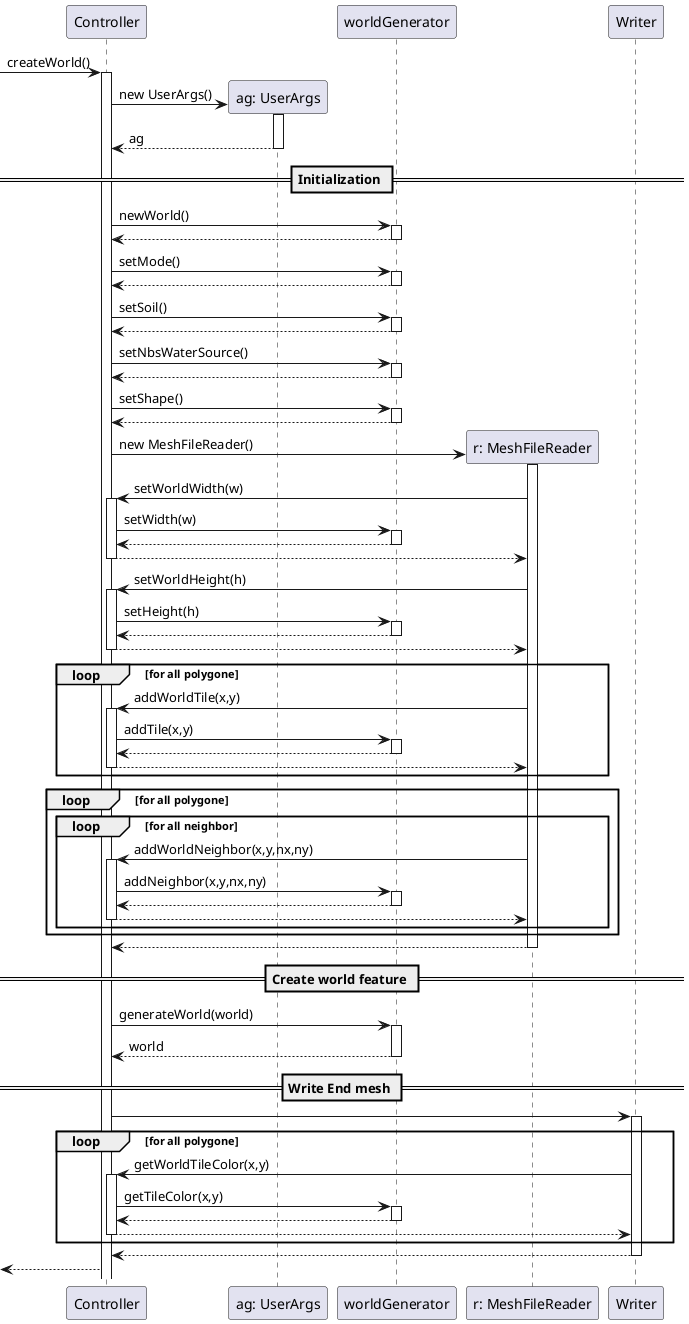 @startuml
participant Controller as C
[-> C: createWorld()
activate C
    create participant "ag: UserArgs" as AG
    C -> AG: new UserArgs()
    activate AG
        C <-- AG: ag
    deactivate AG

    == Initialization ==

    participant worldGenerator as WG
    C -> WG: newWorld()
    activate WG
        C <-- WG
    deactivate WG
    C -> WG: setMode()
    activate WG
        C <-- WG
    deactivate WG
    C -> WG: setSoil()
    activate WG
        C <-- WG
    deactivate WG
    C -> WG: setNbsWaterSource()
    activate WG
        C <-- WG
    deactivate WG
    C -> WG: setShape()
    activate WG
        C <-- WG
    deactivate WG
    create participant "r: MeshFileReader" as R
    C -> R: new MeshFileReader()
    activate R
        R -> C: setWorldWidth(w)
        activate C
            C -> WG: setWidth(w)
            activate WG
                C <-- WG
            deactivate WG
            C --> R
        deactivate C
        R -> C: setWorldHeight(h)
        activate C
            C -> WG: setHeight(h)
            activate WG
                C <-- WG
            deactivate WG
            C --> R
        deactivate C
        loop for all polygone
        R -> C: addWorldTile(x,y)
            activate C
                C -> WG: addTile(x,y)
                activate WG
                    C <-- WG
                deactivate WG
                C --> R
            deactivate C
        end
        loop for all polygone
            loop for all neighbor
                R -> C: addWorldNeighbor(x,y,nx,ny)
                activate C
                    C -> WG: addNeighbor(x,y,nx,ny)
                    activate WG
                        C <-- WG
                    deactivate WG
                    C --> R
                deactivate C
             end
        end
        C <-- R
    deactivate R

    == Create world feature ==

    C -> WG : generateWorld(world)
    activate WG
        C <-- WG : world
    deactivate WG

    == Write End mesh ==

    participant "Writer" as W
    C -> W
    activate W
        loop for all polygone
            W -> C: getWorldTileColor(x,y)
            activate C
                C -> WG: getTileColor(x,y)
                activate WG
                    C <-- WG
                deactivate WG
                W <-- C
            deactivate C
        end
        C <-- W
    deactivate W
[<--C


@enduml
